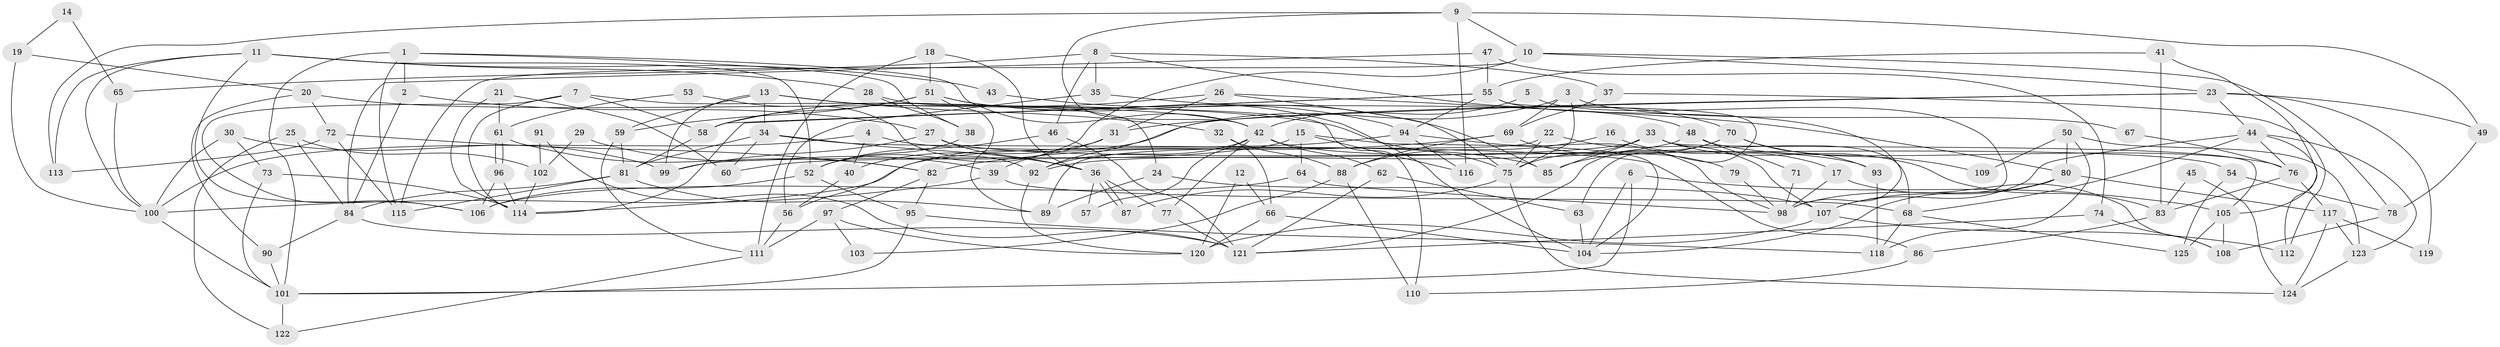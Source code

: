 // Generated by graph-tools (version 1.1) at 2025/15/03/09/25 04:15:09]
// undirected, 125 vertices, 250 edges
graph export_dot {
graph [start="1"]
  node [color=gray90,style=filled];
  1;
  2;
  3;
  4;
  5;
  6;
  7;
  8;
  9;
  10;
  11;
  12;
  13;
  14;
  15;
  16;
  17;
  18;
  19;
  20;
  21;
  22;
  23;
  24;
  25;
  26;
  27;
  28;
  29;
  30;
  31;
  32;
  33;
  34;
  35;
  36;
  37;
  38;
  39;
  40;
  41;
  42;
  43;
  44;
  45;
  46;
  47;
  48;
  49;
  50;
  51;
  52;
  53;
  54;
  55;
  56;
  57;
  58;
  59;
  60;
  61;
  62;
  63;
  64;
  65;
  66;
  67;
  68;
  69;
  70;
  71;
  72;
  73;
  74;
  75;
  76;
  77;
  78;
  79;
  80;
  81;
  82;
  83;
  84;
  85;
  86;
  87;
  88;
  89;
  90;
  91;
  92;
  93;
  94;
  95;
  96;
  97;
  98;
  99;
  100;
  101;
  102;
  103;
  104;
  105;
  106;
  107;
  108;
  109;
  110;
  111;
  112;
  113;
  114;
  115;
  116;
  117;
  118;
  119;
  120;
  121;
  122;
  123;
  124;
  125;
  1 -- 101;
  1 -- 42;
  1 -- 2;
  1 -- 38;
  1 -- 115;
  2 -- 27;
  2 -- 84;
  3 -- 69;
  3 -- 92;
  3 -- 67;
  3 -- 75;
  4 -- 100;
  4 -- 40;
  4 -- 85;
  5 -- 98;
  5 -- 42;
  6 -- 101;
  6 -- 105;
  6 -- 104;
  7 -- 106;
  7 -- 58;
  7 -- 24;
  7 -- 114;
  8 -- 70;
  8 -- 46;
  8 -- 35;
  8 -- 37;
  8 -- 65;
  9 -- 10;
  9 -- 42;
  9 -- 49;
  9 -- 113;
  9 -- 116;
  10 -- 115;
  10 -- 52;
  10 -- 23;
  10 -- 78;
  11 -- 113;
  11 -- 106;
  11 -- 28;
  11 -- 43;
  11 -- 52;
  11 -- 100;
  12 -- 66;
  12 -- 120;
  13 -- 59;
  13 -- 42;
  13 -- 32;
  13 -- 34;
  13 -- 99;
  14 -- 65;
  14 -- 19;
  15 -- 116;
  15 -- 104;
  15 -- 60;
  15 -- 64;
  16 -- 17;
  16 -- 88;
  17 -- 108;
  17 -- 98;
  18 -- 36;
  18 -- 51;
  18 -- 111;
  19 -- 20;
  19 -- 100;
  20 -- 90;
  20 -- 75;
  20 -- 72;
  21 -- 114;
  21 -- 61;
  21 -- 60;
  22 -- 75;
  22 -- 107;
  22 -- 89;
  23 -- 31;
  23 -- 44;
  23 -- 49;
  23 -- 56;
  23 -- 119;
  24 -- 89;
  24 -- 107;
  25 -- 122;
  25 -- 84;
  25 -- 102;
  26 -- 75;
  26 -- 58;
  26 -- 31;
  26 -- 80;
  27 -- 99;
  27 -- 36;
  27 -- 54;
  28 -- 110;
  28 -- 38;
  29 -- 39;
  29 -- 102;
  30 -- 99;
  30 -- 73;
  30 -- 100;
  31 -- 39;
  31 -- 40;
  32 -- 66;
  32 -- 88;
  33 -- 85;
  33 -- 83;
  33 -- 68;
  33 -- 75;
  33 -- 99;
  33 -- 105;
  34 -- 60;
  34 -- 36;
  34 -- 81;
  34 -- 86;
  35 -- 56;
  35 -- 48;
  36 -- 87;
  36 -- 87;
  36 -- 57;
  36 -- 77;
  37 -- 112;
  37 -- 69;
  38 -- 52;
  39 -- 100;
  39 -- 68;
  40 -- 56;
  41 -- 55;
  41 -- 105;
  41 -- 83;
  42 -- 62;
  42 -- 77;
  42 -- 57;
  42 -- 92;
  42 -- 93;
  43 -- 85;
  44 -- 76;
  44 -- 68;
  44 -- 107;
  44 -- 112;
  44 -- 123;
  45 -- 83;
  45 -- 124;
  46 -- 52;
  46 -- 121;
  47 -- 55;
  47 -- 84;
  47 -- 74;
  48 -- 92;
  48 -- 71;
  48 -- 76;
  49 -- 78;
  50 -- 80;
  50 -- 123;
  50 -- 109;
  50 -- 118;
  51 -- 104;
  51 -- 89;
  51 -- 58;
  51 -- 59;
  51 -- 94;
  52 -- 95;
  52 -- 106;
  53 -- 92;
  53 -- 61;
  54 -- 78;
  54 -- 125;
  55 -- 98;
  55 -- 94;
  55 -- 58;
  55 -- 63;
  55 -- 114;
  56 -- 111;
  58 -- 81;
  59 -- 81;
  59 -- 111;
  61 -- 82;
  61 -- 96;
  61 -- 96;
  62 -- 63;
  62 -- 121;
  63 -- 104;
  64 -- 106;
  64 -- 98;
  65 -- 100;
  66 -- 104;
  66 -- 120;
  67 -- 76;
  68 -- 118;
  68 -- 125;
  69 -- 82;
  69 -- 79;
  69 -- 88;
  70 -- 93;
  70 -- 121;
  70 -- 85;
  70 -- 109;
  71 -- 98;
  72 -- 115;
  72 -- 82;
  72 -- 113;
  73 -- 101;
  73 -- 114;
  74 -- 108;
  74 -- 121;
  75 -- 87;
  75 -- 124;
  76 -- 117;
  76 -- 83;
  77 -- 121;
  78 -- 108;
  79 -- 98;
  80 -- 107;
  80 -- 104;
  80 -- 117;
  81 -- 84;
  81 -- 89;
  81 -- 115;
  82 -- 95;
  82 -- 97;
  83 -- 86;
  84 -- 90;
  84 -- 121;
  86 -- 110;
  88 -- 103;
  88 -- 110;
  90 -- 101;
  91 -- 121;
  91 -- 102;
  92 -- 120;
  93 -- 118;
  94 -- 114;
  94 -- 98;
  94 -- 116;
  95 -- 118;
  95 -- 101;
  96 -- 114;
  96 -- 106;
  97 -- 111;
  97 -- 103;
  97 -- 120;
  100 -- 101;
  101 -- 122;
  102 -- 114;
  105 -- 125;
  105 -- 108;
  107 -- 112;
  107 -- 120;
  111 -- 122;
  117 -- 124;
  117 -- 119;
  117 -- 123;
  123 -- 124;
}
